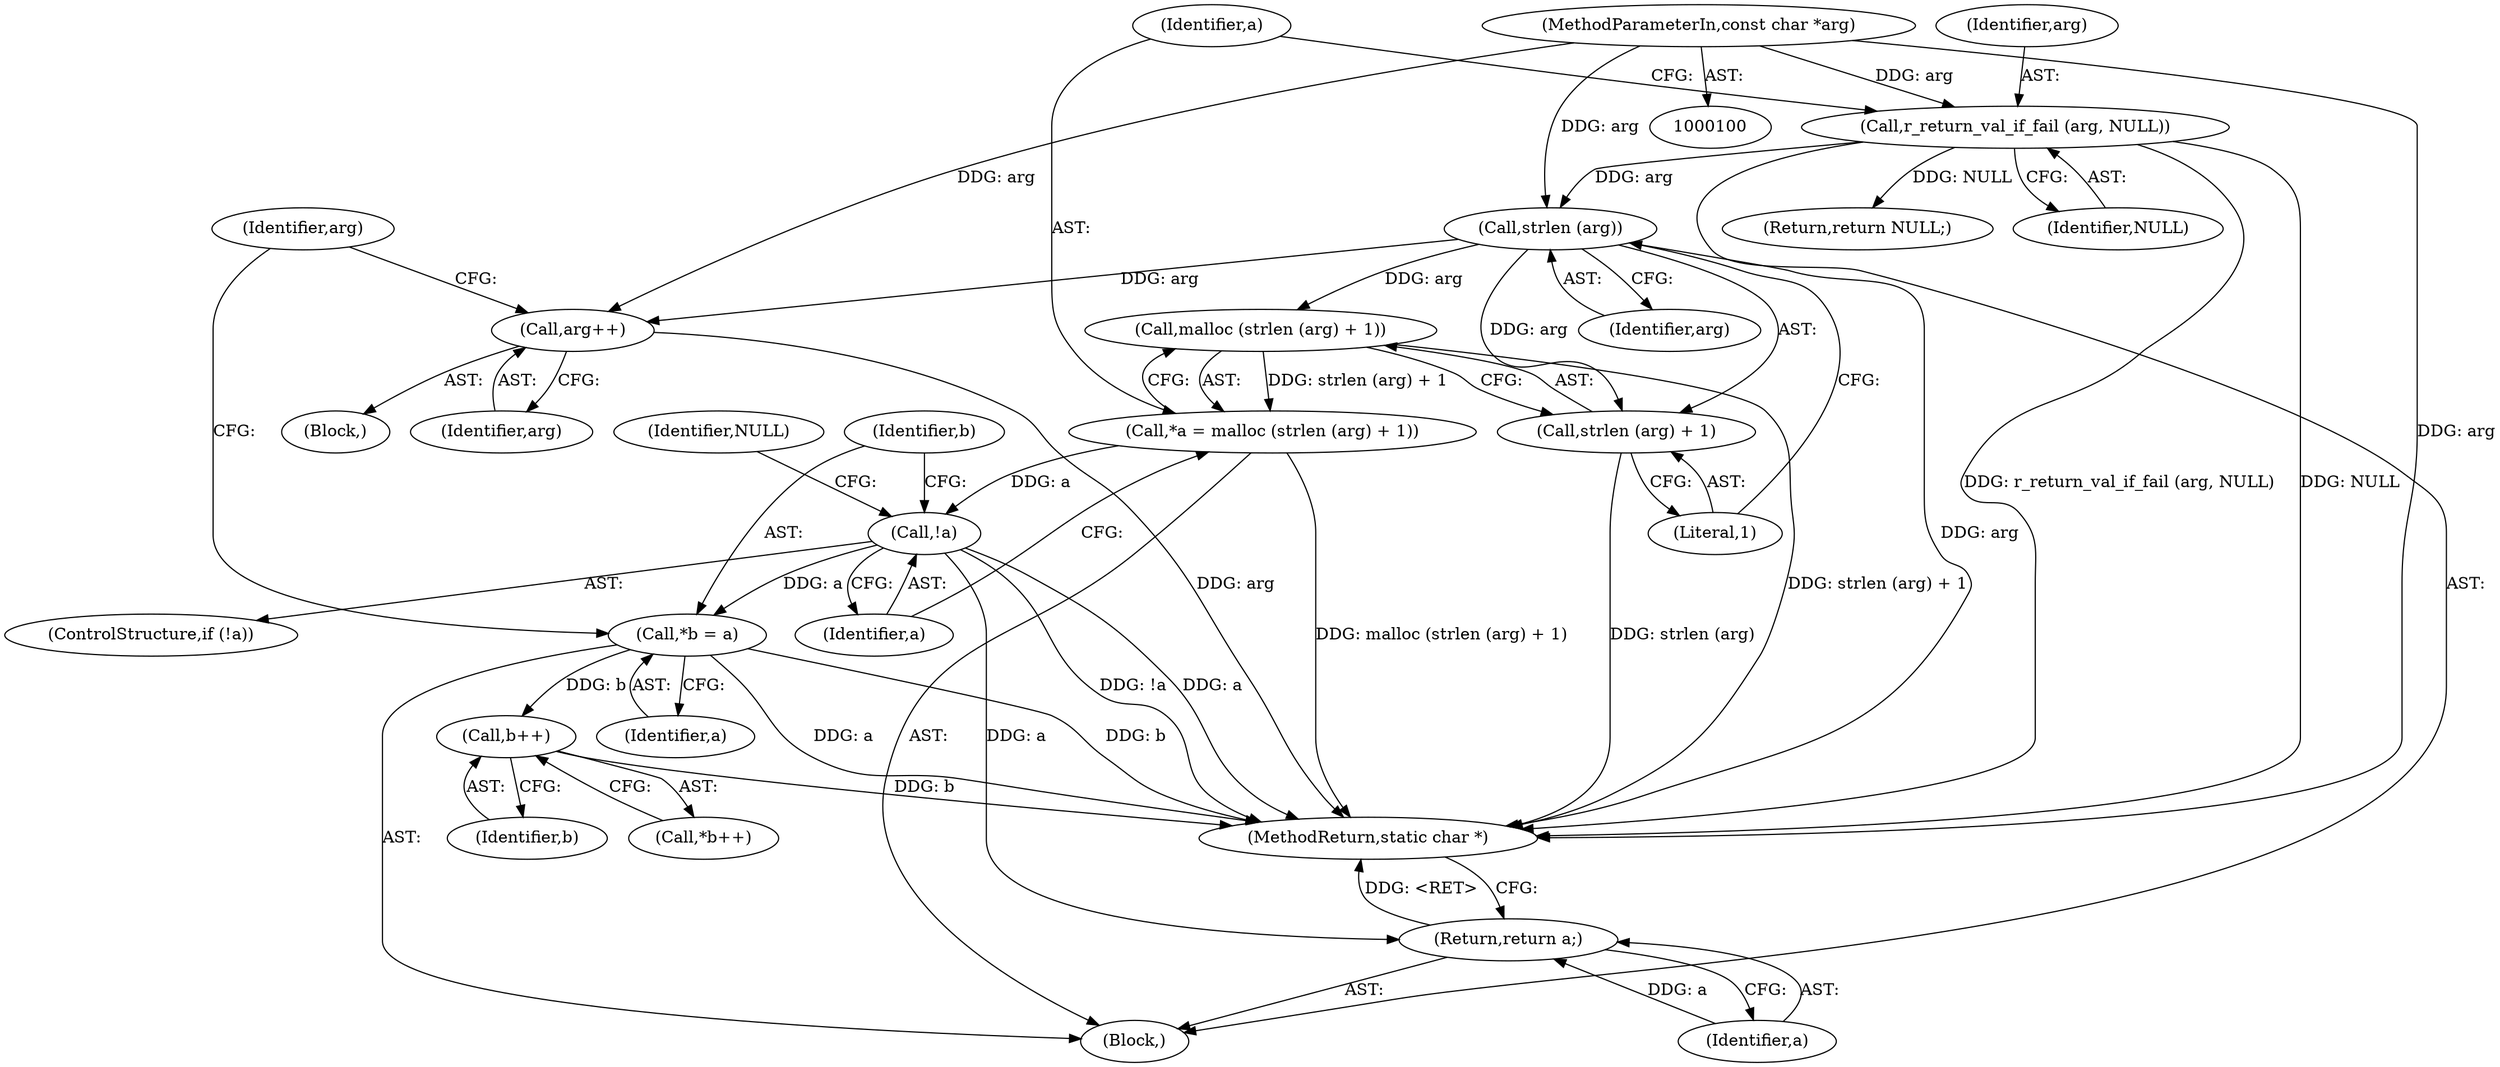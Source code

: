 digraph "0_radare2_5411543a310a470b1257fb93273cdd6e8dfcb3af@API" {
"1000111" [label="(Call,strlen (arg))"];
"1000103" [label="(Call,r_return_val_if_fail (arg, NULL))"];
"1000101" [label="(MethodParameterIn,const char *arg)"];
"1000109" [label="(Call,malloc (strlen (arg) + 1))"];
"1000107" [label="(Call,*a = malloc (strlen (arg) + 1))"];
"1000115" [label="(Call,!a)"];
"1000121" [label="(Call,*b = a)"];
"1000142" [label="(Call,b++)"];
"1000153" [label="(Return,return a;)"];
"1000110" [label="(Call,strlen (arg) + 1)"];
"1000147" [label="(Call,arg++)"];
"1000109" [label="(Call,malloc (strlen (arg) + 1))"];
"1000141" [label="(Call,*b++)"];
"1000102" [label="(Block,)"];
"1000121" [label="(Call,*b = a)"];
"1000126" [label="(Identifier,arg)"];
"1000147" [label="(Call,arg++)"];
"1000153" [label="(Return,return a;)"];
"1000122" [label="(Identifier,b)"];
"1000101" [label="(MethodParameterIn,const char *arg)"];
"1000127" [label="(Block,)"];
"1000118" [label="(Return,return NULL;)"];
"1000119" [label="(Identifier,NULL)"];
"1000112" [label="(Identifier,arg)"];
"1000105" [label="(Identifier,NULL)"];
"1000114" [label="(ControlStructure,if (!a))"];
"1000107" [label="(Call,*a = malloc (strlen (arg) + 1))"];
"1000143" [label="(Identifier,b)"];
"1000115" [label="(Call,!a)"];
"1000104" [label="(Identifier,arg)"];
"1000148" [label="(Identifier,arg)"];
"1000116" [label="(Identifier,a)"];
"1000155" [label="(MethodReturn,static char *)"];
"1000123" [label="(Identifier,a)"];
"1000113" [label="(Literal,1)"];
"1000111" [label="(Call,strlen (arg))"];
"1000154" [label="(Identifier,a)"];
"1000108" [label="(Identifier,a)"];
"1000103" [label="(Call,r_return_val_if_fail (arg, NULL))"];
"1000142" [label="(Call,b++)"];
"1000110" [label="(Call,strlen (arg) + 1)"];
"1000111" -> "1000110"  [label="AST: "];
"1000111" -> "1000112"  [label="CFG: "];
"1000112" -> "1000111"  [label="AST: "];
"1000113" -> "1000111"  [label="CFG: "];
"1000111" -> "1000155"  [label="DDG: arg"];
"1000111" -> "1000109"  [label="DDG: arg"];
"1000111" -> "1000110"  [label="DDG: arg"];
"1000103" -> "1000111"  [label="DDG: arg"];
"1000101" -> "1000111"  [label="DDG: arg"];
"1000111" -> "1000147"  [label="DDG: arg"];
"1000103" -> "1000102"  [label="AST: "];
"1000103" -> "1000105"  [label="CFG: "];
"1000104" -> "1000103"  [label="AST: "];
"1000105" -> "1000103"  [label="AST: "];
"1000108" -> "1000103"  [label="CFG: "];
"1000103" -> "1000155"  [label="DDG: NULL"];
"1000103" -> "1000155"  [label="DDG: r_return_val_if_fail (arg, NULL)"];
"1000101" -> "1000103"  [label="DDG: arg"];
"1000103" -> "1000118"  [label="DDG: NULL"];
"1000101" -> "1000100"  [label="AST: "];
"1000101" -> "1000155"  [label="DDG: arg"];
"1000101" -> "1000147"  [label="DDG: arg"];
"1000109" -> "1000107"  [label="AST: "];
"1000109" -> "1000110"  [label="CFG: "];
"1000110" -> "1000109"  [label="AST: "];
"1000107" -> "1000109"  [label="CFG: "];
"1000109" -> "1000155"  [label="DDG: strlen (arg) + 1"];
"1000109" -> "1000107"  [label="DDG: strlen (arg) + 1"];
"1000107" -> "1000102"  [label="AST: "];
"1000108" -> "1000107"  [label="AST: "];
"1000116" -> "1000107"  [label="CFG: "];
"1000107" -> "1000155"  [label="DDG: malloc (strlen (arg) + 1)"];
"1000107" -> "1000115"  [label="DDG: a"];
"1000115" -> "1000114"  [label="AST: "];
"1000115" -> "1000116"  [label="CFG: "];
"1000116" -> "1000115"  [label="AST: "];
"1000119" -> "1000115"  [label="CFG: "];
"1000122" -> "1000115"  [label="CFG: "];
"1000115" -> "1000155"  [label="DDG: !a"];
"1000115" -> "1000155"  [label="DDG: a"];
"1000115" -> "1000121"  [label="DDG: a"];
"1000115" -> "1000153"  [label="DDG: a"];
"1000121" -> "1000102"  [label="AST: "];
"1000121" -> "1000123"  [label="CFG: "];
"1000122" -> "1000121"  [label="AST: "];
"1000123" -> "1000121"  [label="AST: "];
"1000126" -> "1000121"  [label="CFG: "];
"1000121" -> "1000155"  [label="DDG: a"];
"1000121" -> "1000155"  [label="DDG: b"];
"1000121" -> "1000142"  [label="DDG: b"];
"1000142" -> "1000141"  [label="AST: "];
"1000142" -> "1000143"  [label="CFG: "];
"1000143" -> "1000142"  [label="AST: "];
"1000141" -> "1000142"  [label="CFG: "];
"1000142" -> "1000155"  [label="DDG: b"];
"1000153" -> "1000102"  [label="AST: "];
"1000153" -> "1000154"  [label="CFG: "];
"1000154" -> "1000153"  [label="AST: "];
"1000155" -> "1000153"  [label="CFG: "];
"1000153" -> "1000155"  [label="DDG: <RET>"];
"1000154" -> "1000153"  [label="DDG: a"];
"1000110" -> "1000113"  [label="CFG: "];
"1000113" -> "1000110"  [label="AST: "];
"1000110" -> "1000155"  [label="DDG: strlen (arg)"];
"1000147" -> "1000127"  [label="AST: "];
"1000147" -> "1000148"  [label="CFG: "];
"1000148" -> "1000147"  [label="AST: "];
"1000126" -> "1000147"  [label="CFG: "];
"1000147" -> "1000155"  [label="DDG: arg"];
}
